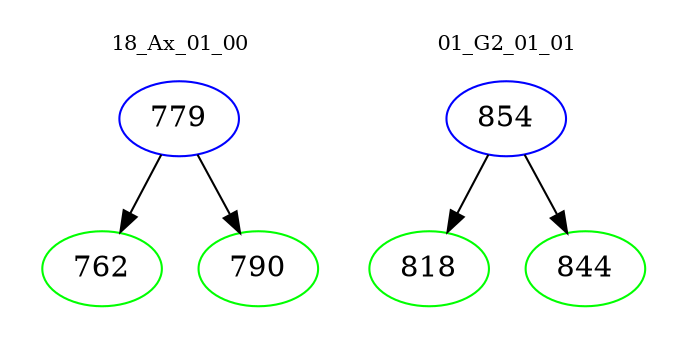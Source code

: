 digraph{
subgraph cluster_0 {
color = white
label = "18_Ax_01_00";
fontsize=10;
T0_779 [label="779", color="blue"]
T0_779 -> T0_762 [color="black"]
T0_762 [label="762", color="green"]
T0_779 -> T0_790 [color="black"]
T0_790 [label="790", color="green"]
}
subgraph cluster_1 {
color = white
label = "01_G2_01_01";
fontsize=10;
T1_854 [label="854", color="blue"]
T1_854 -> T1_818 [color="black"]
T1_818 [label="818", color="green"]
T1_854 -> T1_844 [color="black"]
T1_844 [label="844", color="green"]
}
}
